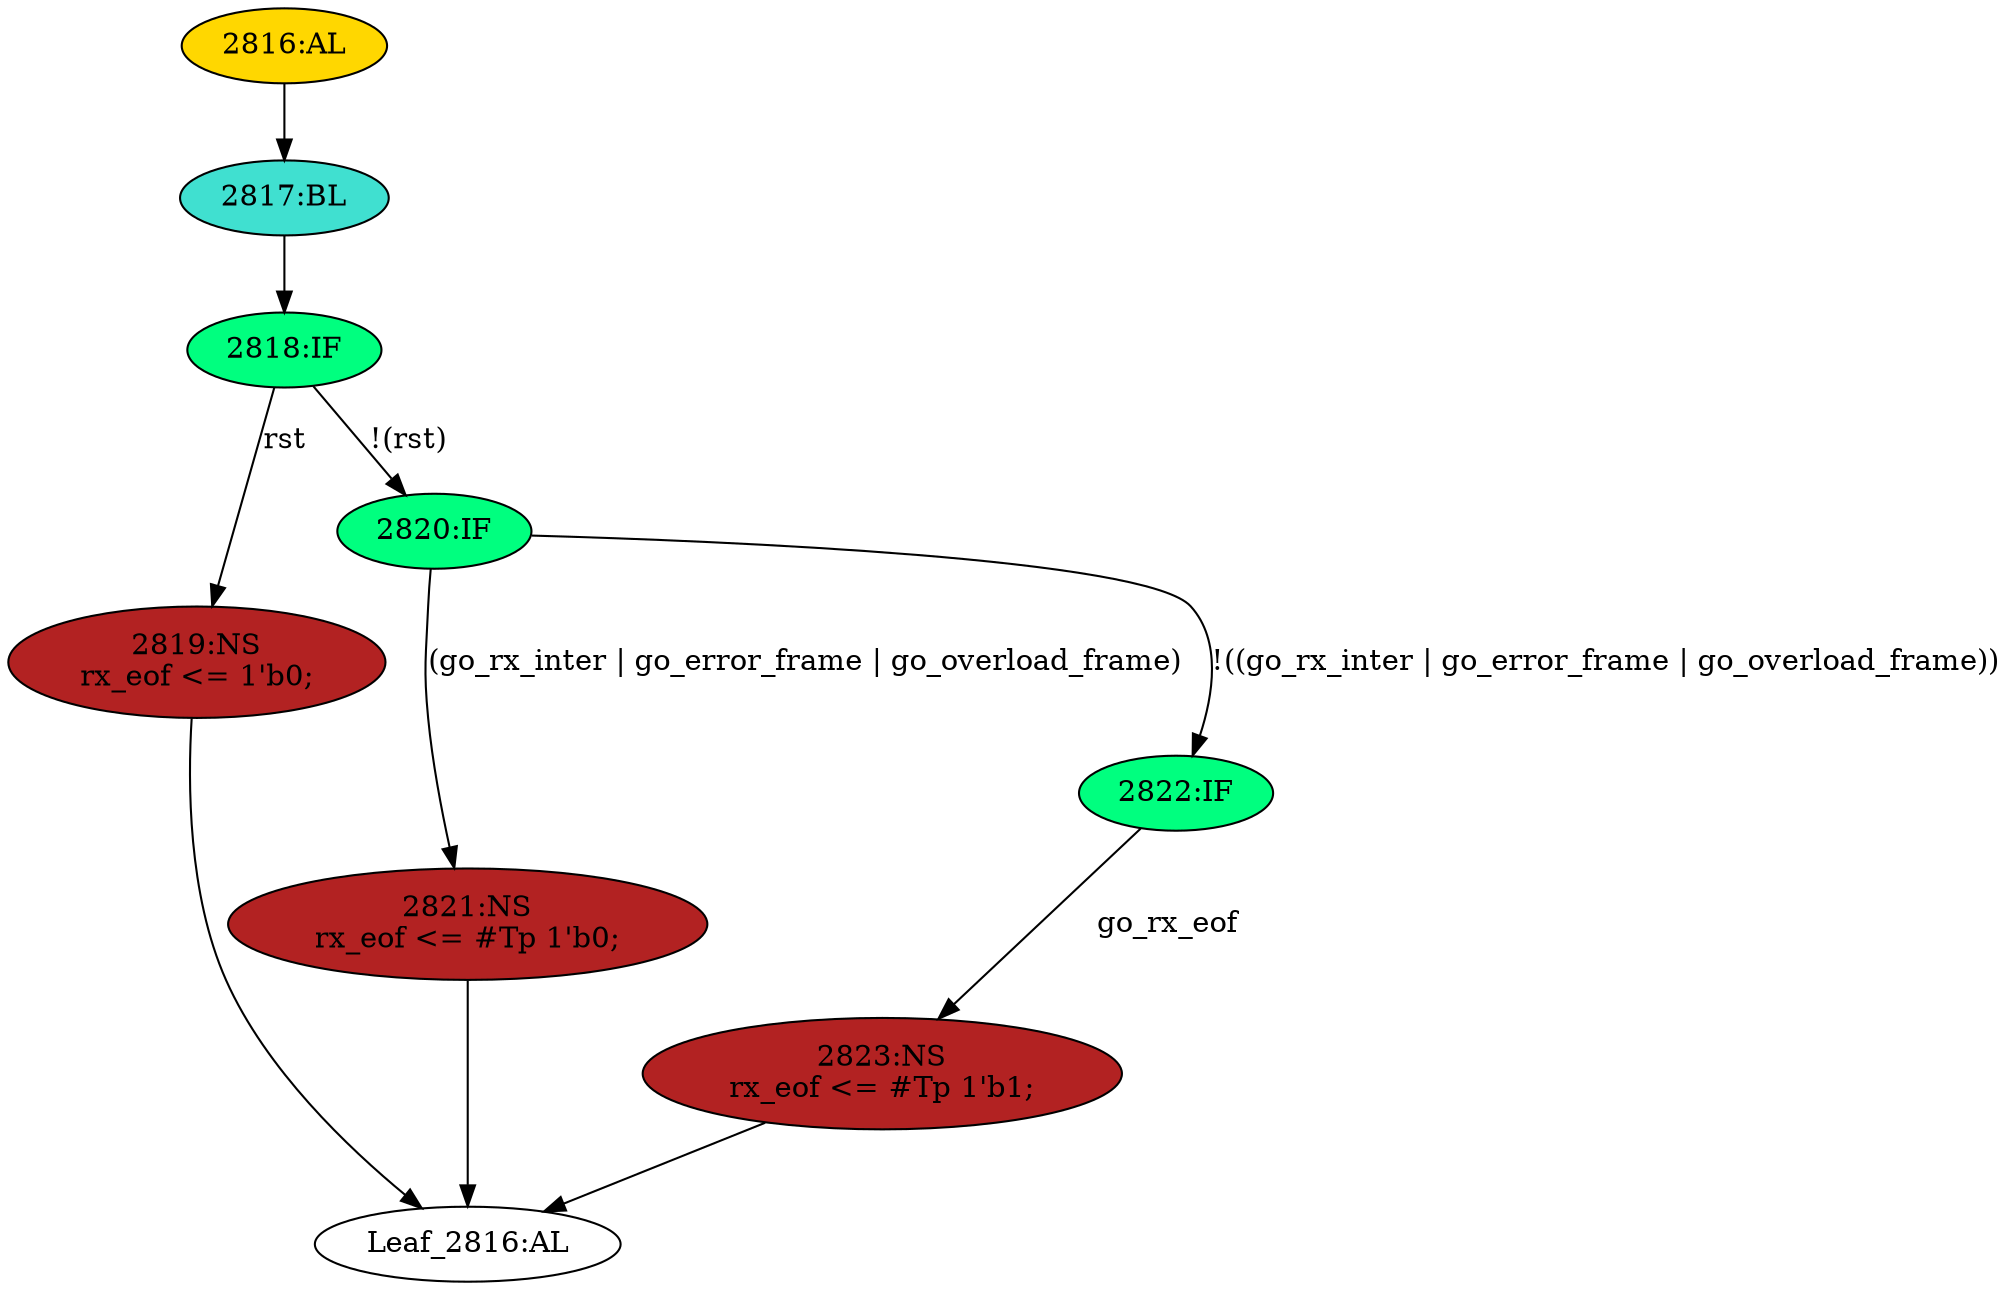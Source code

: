 strict digraph "" {
	node [label="\N"];
	"Leaf_2816:AL"	 [def_var="['rx_eof']",
		label="Leaf_2816:AL"];
	"2821:NS"	 [ast="<pyverilog.vparser.ast.NonblockingSubstitution object at 0x7f44f691c810>",
		fillcolor=firebrick,
		label="2821:NS
rx_eof <= #Tp 1'b0;",
		statements="[<pyverilog.vparser.ast.NonblockingSubstitution object at 0x7f44f691c810>]",
		style=filled,
		typ=NonblockingSubstitution];
	"2821:NS" -> "Leaf_2816:AL"	 [cond="[]",
		lineno=None];
	"2817:BL"	 [ast="<pyverilog.vparser.ast.Block object at 0x7f44f691c9d0>",
		fillcolor=turquoise,
		label="2817:BL",
		statements="[]",
		style=filled,
		typ=Block];
	"2818:IF"	 [ast="<pyverilog.vparser.ast.IfStatement object at 0x7f44f691ca10>",
		fillcolor=springgreen,
		label="2818:IF",
		statements="[]",
		style=filled,
		typ=IfStatement];
	"2817:BL" -> "2818:IF"	 [cond="[]",
		lineno=None];
	"2819:NS"	 [ast="<pyverilog.vparser.ast.NonblockingSubstitution object at 0x7f44f691ce90>",
		fillcolor=firebrick,
		label="2819:NS
rx_eof <= 1'b0;",
		statements="[<pyverilog.vparser.ast.NonblockingSubstitution object at 0x7f44f691ce90>]",
		style=filled,
		typ=NonblockingSubstitution];
	"2819:NS" -> "Leaf_2816:AL"	 [cond="[]",
		lineno=None];
	"2816:AL"	 [ast="<pyverilog.vparser.ast.Always object at 0x7f44f6935050>",
		clk_sens=True,
		fillcolor=gold,
		label="2816:AL",
		sens="['clk', 'rst']",
		statements="[]",
		style=filled,
		typ=Always,
		use_var="['rst', 'go_rx_eof', 'go_rx_inter', 'go_overload_frame', 'go_error_frame']"];
	"2816:AL" -> "2817:BL"	 [cond="[]",
		lineno=None];
	"2823:NS"	 [ast="<pyverilog.vparser.ast.NonblockingSubstitution object at 0x7f44f691cad0>",
		fillcolor=firebrick,
		label="2823:NS
rx_eof <= #Tp 1'b1;",
		statements="[<pyverilog.vparser.ast.NonblockingSubstitution object at 0x7f44f691cad0>]",
		style=filled,
		typ=NonblockingSubstitution];
	"2823:NS" -> "Leaf_2816:AL"	 [cond="[]",
		lineno=None];
	"2820:IF"	 [ast="<pyverilog.vparser.ast.IfStatement object at 0x7f44f691ca50>",
		fillcolor=springgreen,
		label="2820:IF",
		statements="[]",
		style=filled,
		typ=IfStatement];
	"2820:IF" -> "2821:NS"	 [cond="['go_rx_inter', 'go_error_frame', 'go_overload_frame']",
		label="(go_rx_inter | go_error_frame | go_overload_frame)",
		lineno=2820];
	"2822:IF"	 [ast="<pyverilog.vparser.ast.IfStatement object at 0x7f44f691ca90>",
		fillcolor=springgreen,
		label="2822:IF",
		statements="[]",
		style=filled,
		typ=IfStatement];
	"2820:IF" -> "2822:IF"	 [cond="['go_rx_inter', 'go_error_frame', 'go_overload_frame']",
		label="!((go_rx_inter | go_error_frame | go_overload_frame))",
		lineno=2820];
	"2822:IF" -> "2823:NS"	 [cond="['go_rx_eof']",
		label=go_rx_eof,
		lineno=2822];
	"2818:IF" -> "2819:NS"	 [cond="['rst']",
		label=rst,
		lineno=2818];
	"2818:IF" -> "2820:IF"	 [cond="['rst']",
		label="!(rst)",
		lineno=2818];
}
